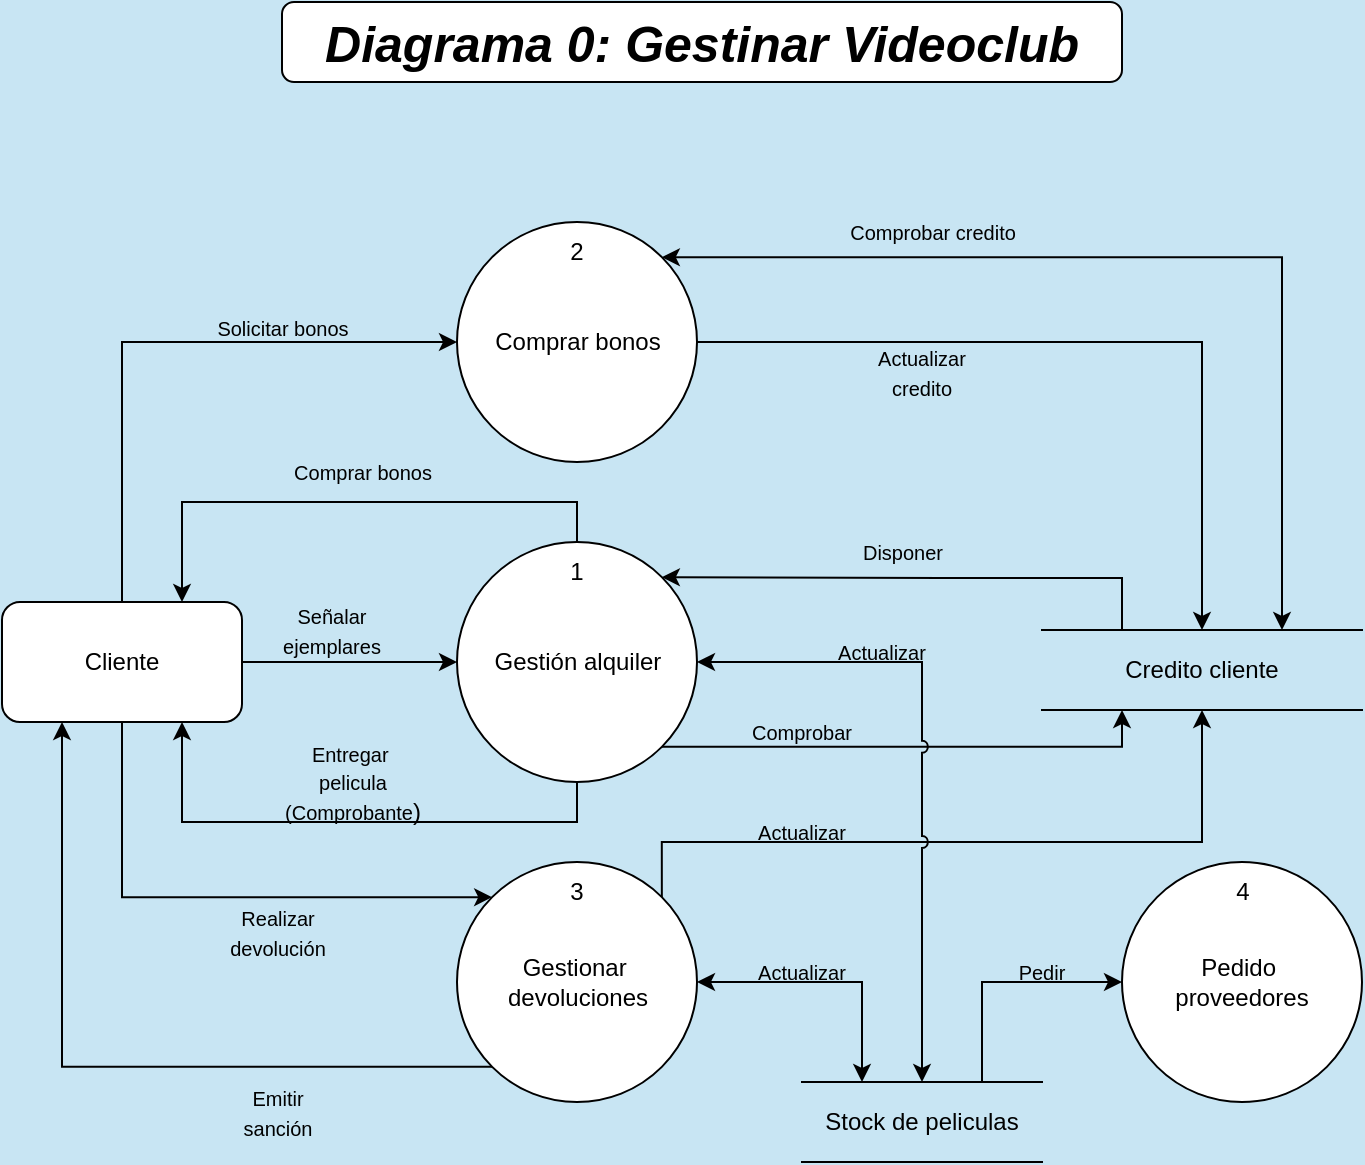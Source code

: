 <mxfile version="22.1.8" type="device">
  <diagram name="Página-1" id="ZeJ0oP0n7bXpdAvOgthH">
    <mxGraphModel dx="874" dy="441" grid="1" gridSize="10" guides="1" tooltips="1" connect="1" arrows="1" fold="1" page="1" pageScale="1" pageWidth="1169" pageHeight="827" background="#c8e5f3" math="0" shadow="0">
      <root>
        <mxCell id="0" />
        <mxCell id="1" parent="0" />
        <mxCell id="8nNWhRYVGrmxHpN4UM2Z-1" value="&lt;font style=&quot;font-size: 25px;&quot;&gt;&lt;b&gt;&lt;i&gt;Diagrama 0: Gestinar Videoclub&lt;/i&gt;&lt;/b&gt;&lt;i&gt;&lt;br&gt;&lt;/i&gt;&lt;/font&gt;" style="rounded=1;whiteSpace=wrap;html=1;" parent="1" vertex="1">
          <mxGeometry x="180" y="100" width="420" height="40" as="geometry" />
        </mxCell>
        <mxCell id="Q9-axw0JJrMlVf5uTafr-31" style="edgeStyle=orthogonalEdgeStyle;rounded=0;orthogonalLoop=1;jettySize=auto;html=1;exitX=0.5;exitY=0;exitDx=0;exitDy=0;entryX=0;entryY=0.5;entryDx=0;entryDy=0;" parent="1" source="Q9-axw0JJrMlVf5uTafr-1" target="Q9-axw0JJrMlVf5uTafr-3" edge="1">
          <mxGeometry relative="1" as="geometry" />
        </mxCell>
        <mxCell id="Q9-axw0JJrMlVf5uTafr-53" style="edgeStyle=orthogonalEdgeStyle;rounded=0;orthogonalLoop=1;jettySize=auto;html=1;exitX=1;exitY=0.5;exitDx=0;exitDy=0;entryX=0;entryY=0.5;entryDx=0;entryDy=0;" parent="1" source="Q9-axw0JJrMlVf5uTafr-1" target="Q9-axw0JJrMlVf5uTafr-24" edge="1">
          <mxGeometry relative="1" as="geometry" />
        </mxCell>
        <mxCell id="Q9-axw0JJrMlVf5uTafr-1" value="Cliente" style="rounded=1;whiteSpace=wrap;html=1;" parent="1" vertex="1">
          <mxGeometry x="40" y="400" width="120" height="60" as="geometry" />
        </mxCell>
        <mxCell id="Q9-axw0JJrMlVf5uTafr-34" style="edgeStyle=orthogonalEdgeStyle;rounded=0;orthogonalLoop=1;jettySize=auto;html=1;exitX=1;exitY=0.5;exitDx=0;exitDy=0;entryX=0.5;entryY=0;entryDx=0;entryDy=0;" parent="1" source="Q9-axw0JJrMlVf5uTafr-3" target="Q9-axw0JJrMlVf5uTafr-7" edge="1">
          <mxGeometry relative="1" as="geometry" />
        </mxCell>
        <mxCell id="ex_FeaIhfi1P9jG4CEpl-3" style="edgeStyle=orthogonalEdgeStyle;rounded=0;orthogonalLoop=1;jettySize=auto;html=1;exitX=1;exitY=0;exitDx=0;exitDy=0;entryX=0.75;entryY=0;entryDx=0;entryDy=0;startArrow=classic;startFill=1;" edge="1" parent="1" source="Q9-axw0JJrMlVf5uTafr-3" target="Q9-axw0JJrMlVf5uTafr-7">
          <mxGeometry relative="1" as="geometry" />
        </mxCell>
        <mxCell id="Q9-axw0JJrMlVf5uTafr-3" value="Comprar bonos" style="ellipse;whiteSpace=wrap;html=1;aspect=fixed;" parent="1" vertex="1">
          <mxGeometry x="267.5" y="210" width="120" height="120" as="geometry" />
        </mxCell>
        <mxCell id="Q9-axw0JJrMlVf5uTafr-5" value="&lt;font style=&quot;font-size: 10px;&quot;&gt;Señalar ejemplares&lt;/font&gt;" style="text;html=1;strokeColor=none;fillColor=none;align=center;verticalAlign=middle;whiteSpace=wrap;rounded=0;" parent="1" vertex="1">
          <mxGeometry x="175" y="399" width="60" height="30" as="geometry" />
        </mxCell>
        <mxCell id="Q9-axw0JJrMlVf5uTafr-6" value="&lt;div&gt;1&lt;/div&gt;" style="text;html=1;strokeColor=none;fillColor=none;align=center;verticalAlign=middle;whiteSpace=wrap;rounded=0;" parent="1" vertex="1">
          <mxGeometry x="315" y="380" width="25" height="10" as="geometry" />
        </mxCell>
        <mxCell id="Q9-axw0JJrMlVf5uTafr-28" style="edgeStyle=orthogonalEdgeStyle;rounded=0;orthogonalLoop=1;jettySize=auto;html=1;exitX=0.25;exitY=0;exitDx=0;exitDy=0;entryX=1;entryY=0;entryDx=0;entryDy=0;" parent="1" source="Q9-axw0JJrMlVf5uTafr-7" target="Q9-axw0JJrMlVf5uTafr-24" edge="1">
          <mxGeometry relative="1" as="geometry">
            <Array as="points">
              <mxPoint x="600" y="388" />
              <mxPoint x="510" y="388" />
            </Array>
          </mxGeometry>
        </mxCell>
        <mxCell id="Q9-axw0JJrMlVf5uTafr-7" value="Credito cliente" style="shape=partialRectangle;whiteSpace=wrap;html=1;left=0;right=0;fillColor=none;" parent="1" vertex="1">
          <mxGeometry x="560" y="414" width="160" height="40" as="geometry" />
        </mxCell>
        <mxCell id="Q9-axw0JJrMlVf5uTafr-16" style="edgeStyle=orthogonalEdgeStyle;rounded=0;orthogonalLoop=1;jettySize=auto;html=1;exitX=0;exitY=0;exitDx=0;exitDy=0;entryX=0.5;entryY=1;entryDx=0;entryDy=0;startArrow=classic;startFill=1;endArrow=none;endFill=0;" parent="1" source="Q9-axw0JJrMlVf5uTafr-11" target="Q9-axw0JJrMlVf5uTafr-1" edge="1">
          <mxGeometry relative="1" as="geometry" />
        </mxCell>
        <mxCell id="Q9-axw0JJrMlVf5uTafr-18" style="edgeStyle=orthogonalEdgeStyle;rounded=0;orthogonalLoop=1;jettySize=auto;html=1;exitX=0;exitY=1;exitDx=0;exitDy=0;entryX=0.25;entryY=1;entryDx=0;entryDy=0;" parent="1" source="Q9-axw0JJrMlVf5uTafr-11" target="Q9-axw0JJrMlVf5uTafr-1" edge="1">
          <mxGeometry relative="1" as="geometry" />
        </mxCell>
        <mxCell id="Q9-axw0JJrMlVf5uTafr-21" style="rounded=0;orthogonalLoop=1;jettySize=auto;html=1;exitX=1;exitY=0.5;exitDx=0;exitDy=0;entryX=0.25;entryY=0;entryDx=0;entryDy=0;edgeStyle=orthogonalEdgeStyle;startArrow=classic;startFill=1;" parent="1" source="Q9-axw0JJrMlVf5uTafr-11" target="Q9-axw0JJrMlVf5uTafr-20" edge="1">
          <mxGeometry relative="1" as="geometry" />
        </mxCell>
        <mxCell id="Q9-axw0JJrMlVf5uTafr-57" style="edgeStyle=orthogonalEdgeStyle;rounded=0;orthogonalLoop=1;jettySize=auto;html=1;exitX=1;exitY=0;exitDx=0;exitDy=0;entryX=0.5;entryY=1;entryDx=0;entryDy=0;" parent="1" source="Q9-axw0JJrMlVf5uTafr-11" target="Q9-axw0JJrMlVf5uTafr-7" edge="1">
          <mxGeometry relative="1" as="geometry">
            <Array as="points">
              <mxPoint x="370" y="520" />
              <mxPoint x="640" y="520" />
            </Array>
          </mxGeometry>
        </mxCell>
        <mxCell id="Q9-axw0JJrMlVf5uTafr-11" value="&lt;div&gt;Gestionar&amp;nbsp;&lt;/div&gt;&lt;div&gt;devoluciones&lt;/div&gt;" style="ellipse;whiteSpace=wrap;html=1;aspect=fixed;" parent="1" vertex="1">
          <mxGeometry x="267.5" y="530" width="120" height="120" as="geometry" />
        </mxCell>
        <mxCell id="Q9-axw0JJrMlVf5uTafr-13" value="&lt;font style=&quot;font-size: 10px;&quot;&gt;Realizar devolución&lt;/font&gt;" style="text;html=1;strokeColor=none;fillColor=none;align=center;verticalAlign=middle;whiteSpace=wrap;rounded=0;" parent="1" vertex="1">
          <mxGeometry x="147.5" y="550" width="60" height="30" as="geometry" />
        </mxCell>
        <mxCell id="Q9-axw0JJrMlVf5uTafr-14" value="3" style="text;html=1;strokeColor=none;fillColor=none;align=center;verticalAlign=middle;whiteSpace=wrap;rounded=0;" parent="1" vertex="1">
          <mxGeometry x="315" y="540" width="25" height="10" as="geometry" />
        </mxCell>
        <mxCell id="Q9-axw0JJrMlVf5uTafr-19" value="&lt;font style=&quot;font-size: 10px;&quot;&gt;Emitir sanción&lt;/font&gt;" style="text;html=1;strokeColor=none;fillColor=none;align=center;verticalAlign=middle;whiteSpace=wrap;rounded=0;" parent="1" vertex="1">
          <mxGeometry x="147.5" y="640" width="60" height="30" as="geometry" />
        </mxCell>
        <mxCell id="Q9-axw0JJrMlVf5uTafr-20" value="Stock de peliculas" style="shape=partialRectangle;whiteSpace=wrap;html=1;left=0;right=0;fillColor=none;" parent="1" vertex="1">
          <mxGeometry x="440" y="640" width="120" height="40" as="geometry" />
        </mxCell>
        <mxCell id="Q9-axw0JJrMlVf5uTafr-47" style="rounded=0;orthogonalLoop=1;jettySize=auto;html=1;exitX=0;exitY=0.5;exitDx=0;exitDy=0;entryX=0.75;entryY=0;entryDx=0;entryDy=0;startArrow=classic;startFill=1;endArrow=none;endFill=0;edgeStyle=orthogonalEdgeStyle;" parent="1" source="Q9-axw0JJrMlVf5uTafr-22" target="Q9-axw0JJrMlVf5uTafr-20" edge="1">
          <mxGeometry relative="1" as="geometry" />
        </mxCell>
        <mxCell id="Q9-axw0JJrMlVf5uTafr-22" value="&lt;div&gt;Pedido&amp;nbsp;&lt;/div&gt;&lt;div&gt;proveedores&lt;/div&gt;" style="ellipse;whiteSpace=wrap;html=1;aspect=fixed;" parent="1" vertex="1">
          <mxGeometry x="600" y="530" width="120" height="120" as="geometry" />
        </mxCell>
        <mxCell id="Q9-axw0JJrMlVf5uTafr-36" style="edgeStyle=orthogonalEdgeStyle;rounded=0;orthogonalLoop=1;jettySize=auto;html=1;exitX=1;exitY=1;exitDx=0;exitDy=0;entryX=0.25;entryY=1;entryDx=0;entryDy=0;" parent="1" source="Q9-axw0JJrMlVf5uTafr-24" target="Q9-axw0JJrMlVf5uTafr-7" edge="1">
          <mxGeometry relative="1" as="geometry">
            <Array as="points">
              <mxPoint x="600" y="472" />
            </Array>
          </mxGeometry>
        </mxCell>
        <mxCell id="Q9-axw0JJrMlVf5uTafr-51" style="edgeStyle=orthogonalEdgeStyle;rounded=0;orthogonalLoop=1;jettySize=auto;html=1;exitX=0.5;exitY=0;exitDx=0;exitDy=0;entryX=0.75;entryY=0;entryDx=0;entryDy=0;" parent="1" source="Q9-axw0JJrMlVf5uTafr-24" target="Q9-axw0JJrMlVf5uTafr-1" edge="1">
          <mxGeometry relative="1" as="geometry" />
        </mxCell>
        <mxCell id="Q9-axw0JJrMlVf5uTafr-52" style="edgeStyle=orthogonalEdgeStyle;rounded=0;orthogonalLoop=1;jettySize=auto;html=1;exitX=0.5;exitY=1;exitDx=0;exitDy=0;entryX=0.75;entryY=1;entryDx=0;entryDy=0;" parent="1" source="Q9-axw0JJrMlVf5uTafr-24" target="Q9-axw0JJrMlVf5uTafr-1" edge="1">
          <mxGeometry relative="1" as="geometry" />
        </mxCell>
        <mxCell id="Q9-axw0JJrMlVf5uTafr-59" style="edgeStyle=orthogonalEdgeStyle;rounded=0;orthogonalLoop=1;jettySize=auto;html=1;exitX=1;exitY=0.5;exitDx=0;exitDy=0;jumpStyle=arc;startArrow=classic;startFill=1;" parent="1" source="Q9-axw0JJrMlVf5uTafr-24" target="Q9-axw0JJrMlVf5uTafr-20" edge="1">
          <mxGeometry relative="1" as="geometry" />
        </mxCell>
        <mxCell id="Q9-axw0JJrMlVf5uTafr-24" value="Gestión alquiler" style="ellipse;whiteSpace=wrap;html=1;aspect=fixed;" parent="1" vertex="1">
          <mxGeometry x="267.5" y="370" width="120" height="120" as="geometry" />
        </mxCell>
        <mxCell id="Q9-axw0JJrMlVf5uTafr-35" value="&lt;font style=&quot;font-size: 10px;&quot;&gt;Actualizar credito&lt;/font&gt;" style="text;html=1;strokeColor=none;fillColor=none;align=center;verticalAlign=middle;whiteSpace=wrap;rounded=0;" parent="1" vertex="1">
          <mxGeometry x="470" y="270" width="60" height="30" as="geometry" />
        </mxCell>
        <mxCell id="Q9-axw0JJrMlVf5uTafr-40" value="&lt;font style=&quot;font-size: 10px;&quot;&gt;Comprobar&lt;/font&gt;" style="text;html=1;strokeColor=none;fillColor=none;align=center;verticalAlign=middle;whiteSpace=wrap;rounded=0;" parent="1" vertex="1">
          <mxGeometry x="410" y="450" width="60" height="30" as="geometry" />
        </mxCell>
        <mxCell id="Q9-axw0JJrMlVf5uTafr-42" value="&lt;font style=&quot;font-size: 10px;&quot;&gt;Disponer&lt;/font&gt;" style="text;html=1;align=center;verticalAlign=middle;resizable=0;points=[];autosize=1;strokeColor=none;fillColor=none;" parent="1" vertex="1">
          <mxGeometry x="460" y="360" width="60" height="30" as="geometry" />
        </mxCell>
        <mxCell id="Q9-axw0JJrMlVf5uTafr-43" value="&lt;div style=&quot;font-size: 11px;&quot;&gt;&lt;font style=&quot;font-size: 10px;&quot;&gt;Comprar bonos&lt;/font&gt;&lt;/div&gt;" style="text;html=1;align=center;verticalAlign=middle;resizable=0;points=[];autosize=1;strokeColor=none;fillColor=none;" parent="1" vertex="1">
          <mxGeometry x="175" y="320" width="90" height="30" as="geometry" />
        </mxCell>
        <mxCell id="Q9-axw0JJrMlVf5uTafr-44" value="1" style="text;html=1;strokeColor=none;fillColor=none;align=center;verticalAlign=middle;whiteSpace=wrap;rounded=0;" parent="1" vertex="1">
          <mxGeometry x="315" y="380" width="25" height="10" as="geometry" />
        </mxCell>
        <mxCell id="Q9-axw0JJrMlVf5uTafr-45" value="2" style="text;html=1;strokeColor=none;fillColor=none;align=center;verticalAlign=middle;whiteSpace=wrap;rounded=0;" parent="1" vertex="1">
          <mxGeometry x="315" y="220" width="25" height="10" as="geometry" />
        </mxCell>
        <mxCell id="Q9-axw0JJrMlVf5uTafr-48" value="&lt;font style=&quot;font-size: 10px;&quot;&gt;Actualizar&lt;/font&gt;" style="text;html=1;strokeColor=none;fillColor=none;align=center;verticalAlign=middle;whiteSpace=wrap;rounded=0;" parent="1" vertex="1">
          <mxGeometry x="410" y="570" width="60" height="30" as="geometry" />
        </mxCell>
        <mxCell id="Q9-axw0JJrMlVf5uTafr-49" value="&lt;font style=&quot;font-size: 10px;&quot;&gt;Pedir&lt;/font&gt;" style="text;html=1;strokeColor=none;fillColor=none;align=center;verticalAlign=middle;whiteSpace=wrap;rounded=0;" parent="1" vertex="1">
          <mxGeometry x="530" y="570" width="60" height="30" as="geometry" />
        </mxCell>
        <mxCell id="Q9-axw0JJrMlVf5uTafr-54" value="&lt;div&gt;&lt;font style=&quot;font-size: 10px;&quot;&gt;Entregar&amp;nbsp;&lt;/font&gt;&lt;/div&gt;&lt;div&gt;&lt;font style=&quot;font-size: 10px;&quot;&gt;pelicula&lt;/font&gt;&lt;/div&gt;&lt;div&gt;&lt;font style=&quot;font-size: 10px;&quot;&gt;(Comprobante&lt;/font&gt;)&lt;/div&gt;" style="text;html=1;align=center;verticalAlign=middle;resizable=0;points=[];autosize=1;strokeColor=none;fillColor=none;" parent="1" vertex="1">
          <mxGeometry x="170" y="460" width="90" height="60" as="geometry" />
        </mxCell>
        <mxCell id="Q9-axw0JJrMlVf5uTafr-55" value="4" style="text;html=1;strokeColor=none;fillColor=none;align=center;verticalAlign=middle;whiteSpace=wrap;rounded=0;" parent="1" vertex="1">
          <mxGeometry x="647.5" y="540" width="25" height="10" as="geometry" />
        </mxCell>
        <mxCell id="Q9-axw0JJrMlVf5uTafr-58" value="&lt;font style=&quot;font-size: 10px;&quot;&gt;Actualizar&lt;/font&gt;" style="text;html=1;strokeColor=none;fillColor=none;align=center;verticalAlign=middle;whiteSpace=wrap;rounded=0;" parent="1" vertex="1">
          <mxGeometry x="410" y="500" width="60" height="30" as="geometry" />
        </mxCell>
        <mxCell id="Q9-axw0JJrMlVf5uTafr-60" value="&lt;font style=&quot;font-size: 10px;&quot;&gt;Actualizar&lt;/font&gt;" style="text;html=1;strokeColor=none;fillColor=none;align=center;verticalAlign=middle;whiteSpace=wrap;rounded=0;" parent="1" vertex="1">
          <mxGeometry x="450" y="410" width="60" height="30" as="geometry" />
        </mxCell>
        <mxCell id="ex_FeaIhfi1P9jG4CEpl-2" value="&lt;font style=&quot;font-size: 10px;&quot;&gt;Solicitar bonos&lt;/font&gt;" style="text;html=1;align=center;verticalAlign=middle;resizable=0;points=[];autosize=1;strokeColor=none;fillColor=none;" vertex="1" parent="1">
          <mxGeometry x="135" y="248" width="90" height="30" as="geometry" />
        </mxCell>
        <mxCell id="ex_FeaIhfi1P9jG4CEpl-4" value="&lt;font style=&quot;font-size: 10px;&quot;&gt;Comprobar credito&lt;/font&gt;" style="text;html=1;align=center;verticalAlign=middle;resizable=0;points=[];autosize=1;strokeColor=none;fillColor=none;" vertex="1" parent="1">
          <mxGeometry x="450" y="200" width="110" height="30" as="geometry" />
        </mxCell>
      </root>
    </mxGraphModel>
  </diagram>
</mxfile>

